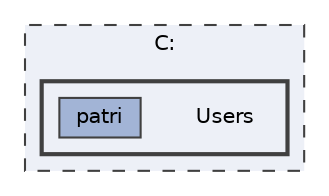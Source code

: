 digraph "C:/Users"
{
 // LATEX_PDF_SIZE
  bgcolor="transparent";
  edge [fontname=Helvetica,fontsize=10,labelfontname=Helvetica,labelfontsize=10];
  node [fontname=Helvetica,fontsize=10,shape=box,height=0.2,width=0.4];
  compound=true
  subgraph clusterdir_e6bb53534ac0e427887cf7a94c0c004e {
    graph [ bgcolor="#edf0f7", pencolor="grey25", label="C:", fontname=Helvetica,fontsize=10 style="filled,dashed", URL="dir_e6bb53534ac0e427887cf7a94c0c004e.html",tooltip=""]
  subgraph clusterdir_8ceffd4ee35c3518d4e8bdc7e638efe8 {
    graph [ bgcolor="#edf0f7", pencolor="grey25", label="", fontname=Helvetica,fontsize=10 style="filled,bold", URL="dir_8ceffd4ee35c3518d4e8bdc7e638efe8.html",tooltip=""]
    dir_8ceffd4ee35c3518d4e8bdc7e638efe8 [shape=plaintext, label="Users"];
  dir_34171fe766c20dbd5b8d9abda99913b5 [label="patri", fillcolor="#a2b4d6", color="grey25", style="filled", URL="dir_34171fe766c20dbd5b8d9abda99913b5.html",tooltip=""];
  }
  }
}
